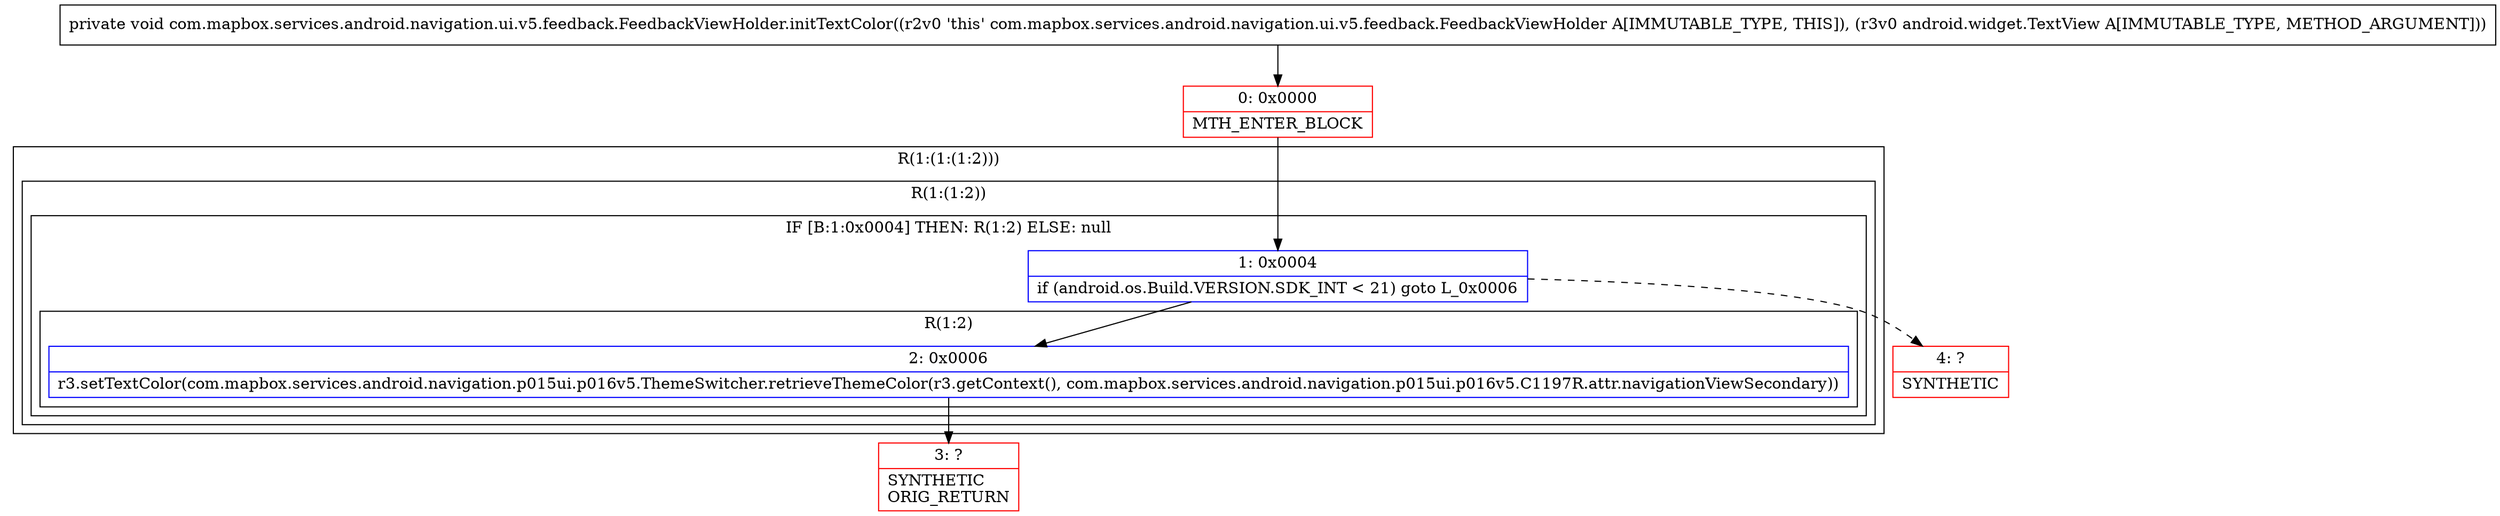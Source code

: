 digraph "CFG forcom.mapbox.services.android.navigation.ui.v5.feedback.FeedbackViewHolder.initTextColor(Landroid\/widget\/TextView;)V" {
subgraph cluster_Region_2112989889 {
label = "R(1:(1:(1:2)))";
node [shape=record,color=blue];
subgraph cluster_Region_771389404 {
label = "R(1:(1:2))";
node [shape=record,color=blue];
subgraph cluster_IfRegion_245796726 {
label = "IF [B:1:0x0004] THEN: R(1:2) ELSE: null";
node [shape=record,color=blue];
Node_1 [shape=record,label="{1\:\ 0x0004|if (android.os.Build.VERSION.SDK_INT \< 21) goto L_0x0006\l}"];
subgraph cluster_Region_478570108 {
label = "R(1:2)";
node [shape=record,color=blue];
Node_2 [shape=record,label="{2\:\ 0x0006|r3.setTextColor(com.mapbox.services.android.navigation.p015ui.p016v5.ThemeSwitcher.retrieveThemeColor(r3.getContext(), com.mapbox.services.android.navigation.p015ui.p016v5.C1197R.attr.navigationViewSecondary))\l}"];
}
}
}
}
Node_0 [shape=record,color=red,label="{0\:\ 0x0000|MTH_ENTER_BLOCK\l}"];
Node_3 [shape=record,color=red,label="{3\:\ ?|SYNTHETIC\lORIG_RETURN\l}"];
Node_4 [shape=record,color=red,label="{4\:\ ?|SYNTHETIC\l}"];
MethodNode[shape=record,label="{private void com.mapbox.services.android.navigation.ui.v5.feedback.FeedbackViewHolder.initTextColor((r2v0 'this' com.mapbox.services.android.navigation.ui.v5.feedback.FeedbackViewHolder A[IMMUTABLE_TYPE, THIS]), (r3v0 android.widget.TextView A[IMMUTABLE_TYPE, METHOD_ARGUMENT])) }"];
MethodNode -> Node_0;
Node_1 -> Node_2;
Node_1 -> Node_4[style=dashed];
Node_2 -> Node_3;
Node_0 -> Node_1;
}

